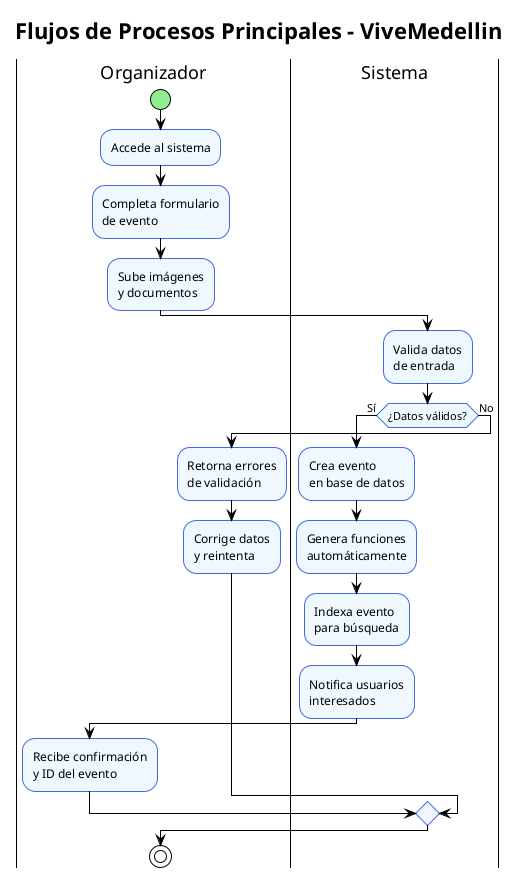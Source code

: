 @startuml ViveMedellin_Process_Flows
!theme plain

title Flujos de Procesos Principales - ViveMedellin

' Crear Evento Flow
skinparam activity {
    StartColor #90EE90
    EndColor #FFB6C1
    BackgroundColor #F0F8FF
    BorderColor #4169E1
}

|Organizador|
start
:Accede al sistema;
:Completa formulario\nde evento;
:Sube imágenes\ny documentos;

|Sistema|
:Valida datos\nde entrada;

if (¿Datos válidos?) then (Sí)
    :Crea evento\nen base de datos;
    :Genera funciones\nautomáticamente;
    :Indexa evento\npara búsqueda;
    :Notifica usuarios\ninteresados;
    
    |Organizador|
    :Recibe confirmación\ny ID del evento;
    
else (No)
    :Retorna errores\nde validación;
    
    |Organizador|
    :Corrige datos\ny reintenta;
endif

stop

@enduml